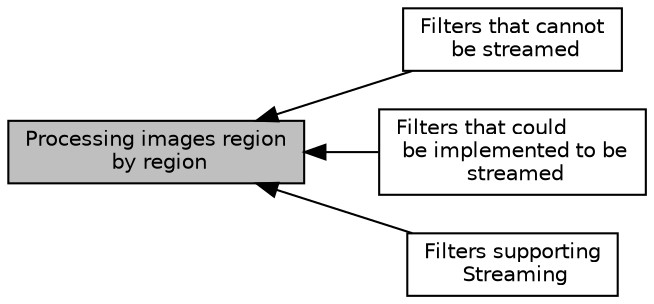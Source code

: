digraph "Processing images region by region"
{
  edge [fontname="Helvetica",fontsize="10",labelfontname="Helvetica",labelfontsize="10"];
  node [fontname="Helvetica",fontsize="10",shape=box];
  rankdir=LR;
  Node3 [label="Filters that cannot\l be streamed",height=0.2,width=0.4,color="black", fillcolor="white", style="filled",URL="$group__CannotBeStreamed.html",tooltip=" "];
  Node4 [label="Filters that could\l be implemented to be\l streamed",height=0.2,width=0.4,color="black", fillcolor="white", style="filled",URL="$group__ShouldBeStreamed.html",tooltip=" "];
  Node2 [label="Filters supporting\l Streaming",height=0.2,width=0.4,color="black", fillcolor="white", style="filled",URL="$group__Streamed.html",tooltip=" "];
  Node1 [label="Processing images region\l by region",height=0.2,width=0.4,color="black", fillcolor="grey75", style="filled", fontcolor="black",tooltip=" "];
  Node1->Node2 [shape=plaintext, dir="back", style="solid"];
  Node1->Node3 [shape=plaintext, dir="back", style="solid"];
  Node1->Node4 [shape=plaintext, dir="back", style="solid"];
}

